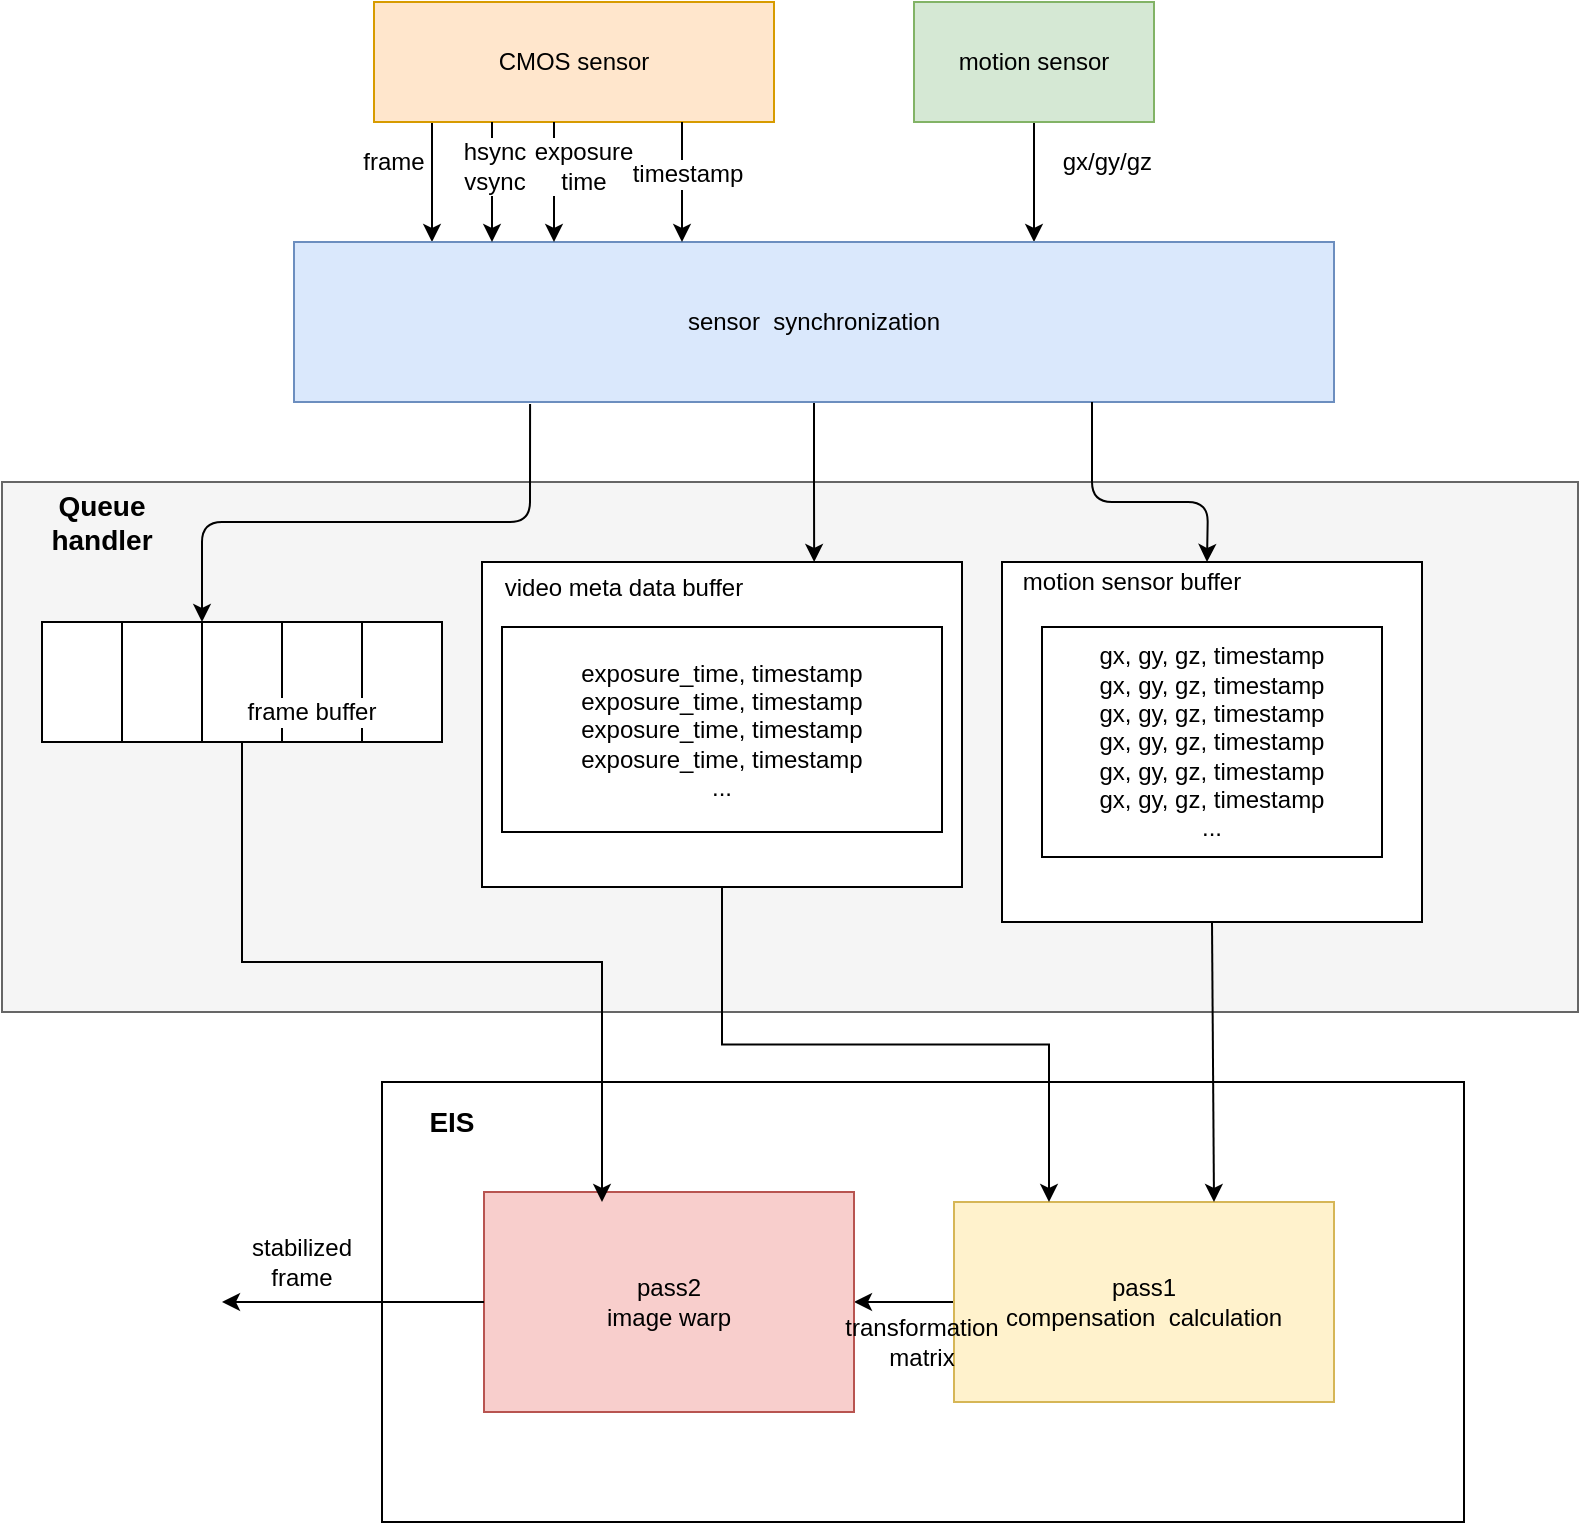 <mxfile version="12.6.5" type="device"><diagram id="pckq-Za0LadiSEhH-bo7" name="Page-1"><mxGraphModel dx="1086" dy="806" grid="1" gridSize="10" guides="1" tooltips="1" connect="1" arrows="1" fold="1" page="1" pageScale="1" pageWidth="827" pageHeight="1169" math="0" shadow="0"><root><mxCell id="0"/><mxCell id="1" parent="0"/><mxCell id="86jSjhqeAefCMMOoEHR7-1" value="" style="rounded=0;whiteSpace=wrap;html=1;fillColor=#f5f5f5;strokeColor=#666666;fontColor=#333333;" parent="1" vertex="1"><mxGeometry x="20" y="470" width="788" height="265" as="geometry"/></mxCell><mxCell id="pRQ-tqIKlYw9vhubMCUA-46" value="" style="rounded=0;whiteSpace=wrap;html=1;labelBackgroundColor=#ffffff;" parent="1" vertex="1"><mxGeometry x="210" y="770" width="541" height="220" as="geometry"/></mxCell><mxCell id="pRQ-tqIKlYw9vhubMCUA-6" value="" style="edgeStyle=orthogonalEdgeStyle;rounded=0;orthogonalLoop=1;jettySize=auto;html=1;" parent="1" edge="1"><mxGeometry relative="1" as="geometry"><mxPoint x="235" y="290" as="sourcePoint"/><mxPoint x="235" y="350" as="targetPoint"/><Array as="points"><mxPoint x="235" y="320"/><mxPoint x="235" y="320"/></Array></mxGeometry></mxCell><mxCell id="pRQ-tqIKlYw9vhubMCUA-2" value="CMOS sensor" style="rounded=0;whiteSpace=wrap;html=1;fillColor=#ffe6cc;strokeColor=#d79b00;" parent="1" vertex="1"><mxGeometry x="206" y="230" width="200" height="60" as="geometry"/></mxCell><mxCell id="pRQ-tqIKlYw9vhubMCUA-19" value="" style="edgeStyle=orthogonalEdgeStyle;rounded=0;orthogonalLoop=1;jettySize=auto;html=1;" parent="1" source="pRQ-tqIKlYw9vhubMCUA-3" target="pRQ-tqIKlYw9vhubMCUA-5" edge="1"><mxGeometry relative="1" as="geometry"><Array as="points"><mxPoint x="536" y="340"/><mxPoint x="536" y="340"/></Array></mxGeometry></mxCell><mxCell id="pRQ-tqIKlYw9vhubMCUA-3" value="motion sensor" style="rounded=0;whiteSpace=wrap;html=1;fillColor=#d5e8d4;strokeColor=#82b366;" parent="1" vertex="1"><mxGeometry x="476" y="230" width="120" height="60" as="geometry"/></mxCell><mxCell id="86jSjhqeAefCMMOoEHR7-3" style="edgeStyle=orthogonalEdgeStyle;rounded=0;orthogonalLoop=1;jettySize=auto;html=1;entryX=0.692;entryY=0;entryDx=0;entryDy=0;entryPerimeter=0;" parent="1" source="pRQ-tqIKlYw9vhubMCUA-5" target="pRQ-tqIKlYw9vhubMCUA-29" edge="1"><mxGeometry relative="1" as="geometry"/></mxCell><mxCell id="pRQ-tqIKlYw9vhubMCUA-5" value="sensor&amp;nbsp; synchronization" style="rounded=0;whiteSpace=wrap;html=1;fillColor=#dae8fc;strokeColor=#6c8ebf;" parent="1" vertex="1"><mxGeometry x="166" y="350" width="520" height="80" as="geometry"/></mxCell><mxCell id="pRQ-tqIKlYw9vhubMCUA-7" value="frame" style="text;html=1;strokeColor=none;fillColor=none;align=center;verticalAlign=middle;whiteSpace=wrap;rounded=0;" parent="1" vertex="1"><mxGeometry x="176" y="300" width="80" height="20" as="geometry"/></mxCell><mxCell id="pRQ-tqIKlYw9vhubMCUA-11" value="" style="edgeStyle=orthogonalEdgeStyle;rounded=0;orthogonalLoop=1;jettySize=auto;html=1;" parent="1" edge="1"><mxGeometry relative="1" as="geometry"><mxPoint x="265" y="290" as="sourcePoint"/><mxPoint x="265" y="350" as="targetPoint"/><Array as="points"><mxPoint x="265" y="320"/><mxPoint x="265" y="320"/></Array></mxGeometry></mxCell><mxCell id="pRQ-tqIKlYw9vhubMCUA-12" value="hsync&lt;br&gt;vsync" style="text;html=1;align=center;verticalAlign=middle;resizable=0;points=[];autosize=1;labelBackgroundColor=#ffffff;" parent="1" vertex="1"><mxGeometry x="241" y="297" width="50" height="30" as="geometry"/></mxCell><mxCell id="pRQ-tqIKlYw9vhubMCUA-16" value="" style="edgeStyle=orthogonalEdgeStyle;rounded=0;orthogonalLoop=1;jettySize=auto;html=1;" parent="1" edge="1"><mxGeometry relative="1" as="geometry"><mxPoint x="296" y="290" as="sourcePoint"/><mxPoint x="296" y="350" as="targetPoint"/><Array as="points"><mxPoint x="296" y="320"/><mxPoint x="296" y="320"/></Array></mxGeometry></mxCell><mxCell id="pRQ-tqIKlYw9vhubMCUA-18" value="exposure time" style="text;html=1;strokeColor=none;fillColor=none;align=center;verticalAlign=middle;whiteSpace=wrap;rounded=0;labelBackgroundColor=#ffffff;" parent="1" vertex="1"><mxGeometry x="291" y="302" width="40" height="20" as="geometry"/></mxCell><mxCell id="pRQ-tqIKlYw9vhubMCUA-20" value="gx/gy/gz&amp;nbsp;&amp;nbsp;" style="text;html=1;strokeColor=none;fillColor=none;align=center;verticalAlign=middle;whiteSpace=wrap;rounded=0;labelBackgroundColor=#ffffff;" parent="1" vertex="1"><mxGeometry x="546" y="300" width="60" height="20" as="geometry"/></mxCell><mxCell id="pRQ-tqIKlYw9vhubMCUA-21" value="" style="endArrow=classic;html=1;" parent="1" edge="1"><mxGeometry width="50" height="50" relative="1" as="geometry"><mxPoint x="360" y="290" as="sourcePoint"/><mxPoint x="360" y="350" as="targetPoint"/></mxGeometry></mxCell><mxCell id="pRQ-tqIKlYw9vhubMCUA-24" value="timestamp" style="text;html=1;strokeColor=none;fillColor=none;align=center;verticalAlign=middle;whiteSpace=wrap;rounded=0;labelBackgroundColor=#ffffff;" parent="1" vertex="1"><mxGeometry x="343" y="306" width="40" height="20" as="geometry"/></mxCell><mxCell id="pRQ-tqIKlYw9vhubMCUA-31" value="" style="group" parent="1" vertex="1" connectable="0"><mxGeometry x="510" y="510" width="220" height="180" as="geometry"/></mxCell><mxCell id="pRQ-tqIKlYw9vhubMCUA-26" value="" style="rounded=0;whiteSpace=wrap;html=1;labelBackgroundColor=#ffffff;" parent="pRQ-tqIKlYw9vhubMCUA-31" vertex="1"><mxGeometry x="10" width="210" height="180" as="geometry"/></mxCell><mxCell id="pRQ-tqIKlYw9vhubMCUA-25" value="gx, gy, gz, timestamp&lt;br&gt;gx, gy, gz, timestamp&lt;br&gt;gx, gy, gz, timestamp&lt;br&gt;gx, gy, gz, timestamp&lt;br&gt;gx, gy, gz, timestamp&lt;br&gt;gx, gy, gz, timestamp&lt;br&gt;..." style="rounded=0;whiteSpace=wrap;html=1;labelBackgroundColor=#ffffff;" parent="pRQ-tqIKlYw9vhubMCUA-31" vertex="1"><mxGeometry x="30" y="32.5" width="170" height="115" as="geometry"/></mxCell><mxCell id="pRQ-tqIKlYw9vhubMCUA-27" value="motion sensor buffer" style="text;html=1;strokeColor=none;fillColor=none;align=center;verticalAlign=middle;whiteSpace=wrap;rounded=0;labelBackgroundColor=#ffffff;" parent="pRQ-tqIKlYw9vhubMCUA-31" vertex="1"><mxGeometry width="150" height="20" as="geometry"/></mxCell><mxCell id="pRQ-tqIKlYw9vhubMCUA-32" value="" style="group" parent="1" vertex="1" connectable="0"><mxGeometry x="260" y="510" width="240" height="162.5" as="geometry"/></mxCell><mxCell id="pRQ-tqIKlYw9vhubMCUA-29" value="" style="rounded=0;whiteSpace=wrap;html=1;labelBackgroundColor=#ffffff;" parent="pRQ-tqIKlYw9vhubMCUA-32" vertex="1"><mxGeometry width="240" height="162.5" as="geometry"/></mxCell><mxCell id="pRQ-tqIKlYw9vhubMCUA-28" value="exposure_time, timestamp&lt;br&gt;exposure_time, timestamp&lt;br&gt;exposure_time, timestamp&lt;br&gt;exposure_time, timestamp&lt;br&gt;..." style="rounded=0;whiteSpace=wrap;html=1;labelBackgroundColor=#ffffff;" parent="pRQ-tqIKlYw9vhubMCUA-32" vertex="1"><mxGeometry x="10" y="32.5" width="220" height="102.5" as="geometry"/></mxCell><mxCell id="pRQ-tqIKlYw9vhubMCUA-30" value="video meta data buffer" style="text;html=1;strokeColor=none;fillColor=none;align=center;verticalAlign=middle;whiteSpace=wrap;rounded=0;labelBackgroundColor=#ffffff;" parent="pRQ-tqIKlYw9vhubMCUA-32" vertex="1"><mxGeometry x="1" y="3" width="140" height="20" as="geometry"/></mxCell><mxCell id="pRQ-tqIKlYw9vhubMCUA-33" value="" style="endArrow=classic;html=1;entryX=0.75;entryY=0;entryDx=0;entryDy=0;" parent="1" target="pRQ-tqIKlYw9vhubMCUA-27" edge="1"><mxGeometry width="50" height="50" relative="1" as="geometry"><mxPoint x="565" y="430" as="sourcePoint"/><mxPoint x="730" y="550" as="targetPoint"/><Array as="points"><mxPoint x="565" y="480"/><mxPoint x="623" y="480"/></Array></mxGeometry></mxCell><mxCell id="pRQ-tqIKlYw9vhubMCUA-41" value="" style="group" parent="1" vertex="1" connectable="0"><mxGeometry x="40" y="540" width="200" height="60" as="geometry"/></mxCell><mxCell id="pRQ-tqIKlYw9vhubMCUA-35" value="" style="rounded=0;whiteSpace=wrap;html=1;labelBackgroundColor=#ffffff;" parent="pRQ-tqIKlYw9vhubMCUA-41" vertex="1"><mxGeometry width="200" height="60" as="geometry"/></mxCell><mxCell id="pRQ-tqIKlYw9vhubMCUA-36" value="" style="endArrow=none;html=1;" parent="pRQ-tqIKlYw9vhubMCUA-41" edge="1"><mxGeometry width="50" height="50" relative="1" as="geometry"><mxPoint x="160" y="60" as="sourcePoint"/><mxPoint x="160" as="targetPoint"/></mxGeometry></mxCell><mxCell id="pRQ-tqIKlYw9vhubMCUA-38" value="" style="endArrow=none;html=1;" parent="pRQ-tqIKlYw9vhubMCUA-41" edge="1"><mxGeometry width="50" height="50" relative="1" as="geometry"><mxPoint x="120" y="60" as="sourcePoint"/><mxPoint x="120" as="targetPoint"/></mxGeometry></mxCell><mxCell id="pRQ-tqIKlYw9vhubMCUA-39" value="" style="endArrow=none;html=1;" parent="pRQ-tqIKlYw9vhubMCUA-41" edge="1"><mxGeometry width="50" height="50" relative="1" as="geometry"><mxPoint x="80" y="60" as="sourcePoint"/><mxPoint x="80" as="targetPoint"/></mxGeometry></mxCell><mxCell id="pRQ-tqIKlYw9vhubMCUA-40" value="" style="endArrow=none;html=1;" parent="pRQ-tqIKlYw9vhubMCUA-41" edge="1"><mxGeometry width="50" height="50" relative="1" as="geometry"><mxPoint x="40" y="60" as="sourcePoint"/><mxPoint x="40" as="targetPoint"/></mxGeometry></mxCell><mxCell id="pRQ-tqIKlYw9vhubMCUA-43" value="frame buffer" style="text;html=1;strokeColor=none;fillColor=none;align=center;verticalAlign=middle;whiteSpace=wrap;rounded=0;labelBackgroundColor=#ffffff;" parent="pRQ-tqIKlYw9vhubMCUA-41" vertex="1"><mxGeometry x="100" y="35" width="70" height="20" as="geometry"/></mxCell><mxCell id="pRQ-tqIKlYw9vhubMCUA-42" value="" style="endArrow=classic;html=1;exitX=0.227;exitY=1.013;exitDx=0;exitDy=0;exitPerimeter=0;" parent="1" source="pRQ-tqIKlYw9vhubMCUA-5" edge="1"><mxGeometry width="50" height="50" relative="1" as="geometry"><mxPoint x="390" y="410" as="sourcePoint"/><mxPoint x="120" y="540" as="targetPoint"/><Array as="points"><mxPoint x="284" y="490"/><mxPoint x="120" y="490"/></Array></mxGeometry></mxCell><mxCell id="pRQ-tqIKlYw9vhubMCUA-50" value="" style="edgeStyle=orthogonalEdgeStyle;rounded=0;orthogonalLoop=1;jettySize=auto;html=1;" parent="1" source="pRQ-tqIKlYw9vhubMCUA-44" target="pRQ-tqIKlYw9vhubMCUA-45" edge="1"><mxGeometry relative="1" as="geometry"/></mxCell><mxCell id="pRQ-tqIKlYw9vhubMCUA-44" value="pass1&lt;br&gt;compensation&amp;nbsp; calculation" style="rounded=0;whiteSpace=wrap;html=1;labelBackgroundColor=none;fillColor=#fff2cc;strokeColor=#d6b656;" parent="1" vertex="1"><mxGeometry x="496" y="830" width="190" height="100" as="geometry"/></mxCell><mxCell id="pRQ-tqIKlYw9vhubMCUA-45" value="pass2&lt;br&gt;image warp" style="rounded=0;whiteSpace=wrap;html=1;labelBackgroundColor=none;fillColor=#f8cecc;strokeColor=#b85450;" parent="1" vertex="1"><mxGeometry x="261" y="825" width="185" height="110" as="geometry"/></mxCell><mxCell id="pRQ-tqIKlYw9vhubMCUA-47" value="" style="endArrow=classic;html=1;exitX=0.5;exitY=1;exitDx=0;exitDy=0;" parent="1" source="pRQ-tqIKlYw9vhubMCUA-26" edge="1"><mxGeometry width="50" height="50" relative="1" as="geometry"><mxPoint x="380" y="790" as="sourcePoint"/><mxPoint x="626" y="830" as="targetPoint"/></mxGeometry></mxCell><mxCell id="pRQ-tqIKlYw9vhubMCUA-48" style="edgeStyle=orthogonalEdgeStyle;rounded=0;orthogonalLoop=1;jettySize=auto;html=1;entryX=0.25;entryY=0;entryDx=0;entryDy=0;" parent="1" source="pRQ-tqIKlYw9vhubMCUA-29" target="pRQ-tqIKlYw9vhubMCUA-44" edge="1"><mxGeometry relative="1" as="geometry"/></mxCell><mxCell id="pRQ-tqIKlYw9vhubMCUA-49" style="edgeStyle=orthogonalEdgeStyle;rounded=0;orthogonalLoop=1;jettySize=auto;html=1;" parent="1" source="pRQ-tqIKlYw9vhubMCUA-35" edge="1"><mxGeometry relative="1" as="geometry"><mxPoint x="320" y="830" as="targetPoint"/><Array as="points"><mxPoint x="140" y="710"/><mxPoint x="320" y="710"/><mxPoint x="320" y="830"/></Array></mxGeometry></mxCell><mxCell id="pRQ-tqIKlYw9vhubMCUA-51" value="transformation matrix" style="text;html=1;strokeColor=none;fillColor=none;align=center;verticalAlign=middle;whiteSpace=wrap;rounded=0;labelBackgroundColor=none;" parent="1" vertex="1"><mxGeometry x="460" y="890" width="40" height="20" as="geometry"/></mxCell><mxCell id="pRQ-tqIKlYw9vhubMCUA-53" value="" style="edgeStyle=orthogonalEdgeStyle;rounded=0;orthogonalLoop=1;jettySize=auto;html=1;" parent="1" source="pRQ-tqIKlYw9vhubMCUA-45" edge="1"><mxGeometry relative="1" as="geometry"><mxPoint x="130" y="880" as="targetPoint"/></mxGeometry></mxCell><mxCell id="pRQ-tqIKlYw9vhubMCUA-54" value="stabilized frame" style="text;html=1;strokeColor=none;fillColor=none;align=center;verticalAlign=middle;whiteSpace=wrap;rounded=0;labelBackgroundColor=none;" parent="1" vertex="1"><mxGeometry x="150" y="850" width="40" height="20" as="geometry"/></mxCell><mxCell id="pRQ-tqIKlYw9vhubMCUA-55" value="EIS" style="text;html=1;strokeColor=none;fillColor=none;align=center;verticalAlign=middle;whiteSpace=wrap;rounded=0;labelBackgroundColor=none;fontStyle=1;fontSize=14;" parent="1" vertex="1"><mxGeometry x="220" y="780" width="50" height="20" as="geometry"/></mxCell><mxCell id="86jSjhqeAefCMMOoEHR7-4" value="Queue handler" style="text;html=1;strokeColor=none;fillColor=none;align=center;verticalAlign=middle;whiteSpace=wrap;rounded=0;fontSize=14;fontStyle=1" parent="1" vertex="1"><mxGeometry x="30" y="480" width="80" height="20" as="geometry"/></mxCell></root></mxGraphModel></diagram></mxfile>